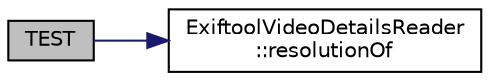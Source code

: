 digraph "TEST"
{
 // LATEX_PDF_SIZE
  edge [fontname="Helvetica",fontsize="10",labelfontname="Helvetica",labelfontsize="10"];
  node [fontname="Helvetica",fontsize="10",shape=record];
  rankdir="LR";
  Node1 [label="TEST",height=0.2,width=0.4,color="black", fillcolor="grey75", style="filled", fontcolor="black",tooltip=" "];
  Node1 -> Node2 [color="midnightblue",fontsize="10",style="solid",fontname="Helvetica"];
  Node2 [label="ExiftoolVideoDetailsReader\l::resolutionOf",height=0.2,width=0.4,color="black", fillcolor="white", style="filled",URL="$class_exiftool_video_details_reader.html#aa5276185b50a1d4203ed959a256d5f98",tooltip=" "];
}
